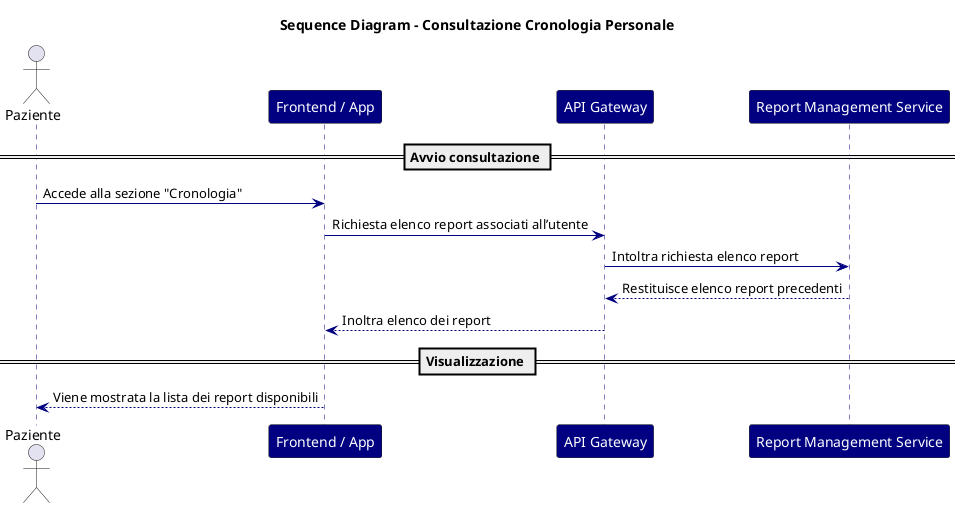 @startuml sequence_diagram_HISTORY
title Sequence Diagram - Consultazione Cronologia Personale

skinparam backgroundColor #FFFFFF
skinparam sequence {
  ArrowColor #000080
  LifeLineBorderColor #000080
  LifeLineBackgroundColor #C0392B
  ParticipantBackgroundColor #000080
  ParticipantFontColor #FFFFFF
  FontColor #000060
}

actor Paziente as "Paziente"
participant FE as "Frontend / App"
participant APIG as "API Gateway"
participant REP as "Report Management Service"

== Avvio consultazione ==
Paziente -> FE : Accede alla sezione "Cronologia"
FE -> APIG : Richiesta elenco report associati all’utente
APIG -> REP : Intoltra richiesta elenco report
REP --> APIG : Restituisce elenco report precedenti
APIG --> FE : Inoltra elenco dei report

== Visualizzazione ==
FE --> Paziente : Viene mostrata la lista dei report disponibili

@enduml
